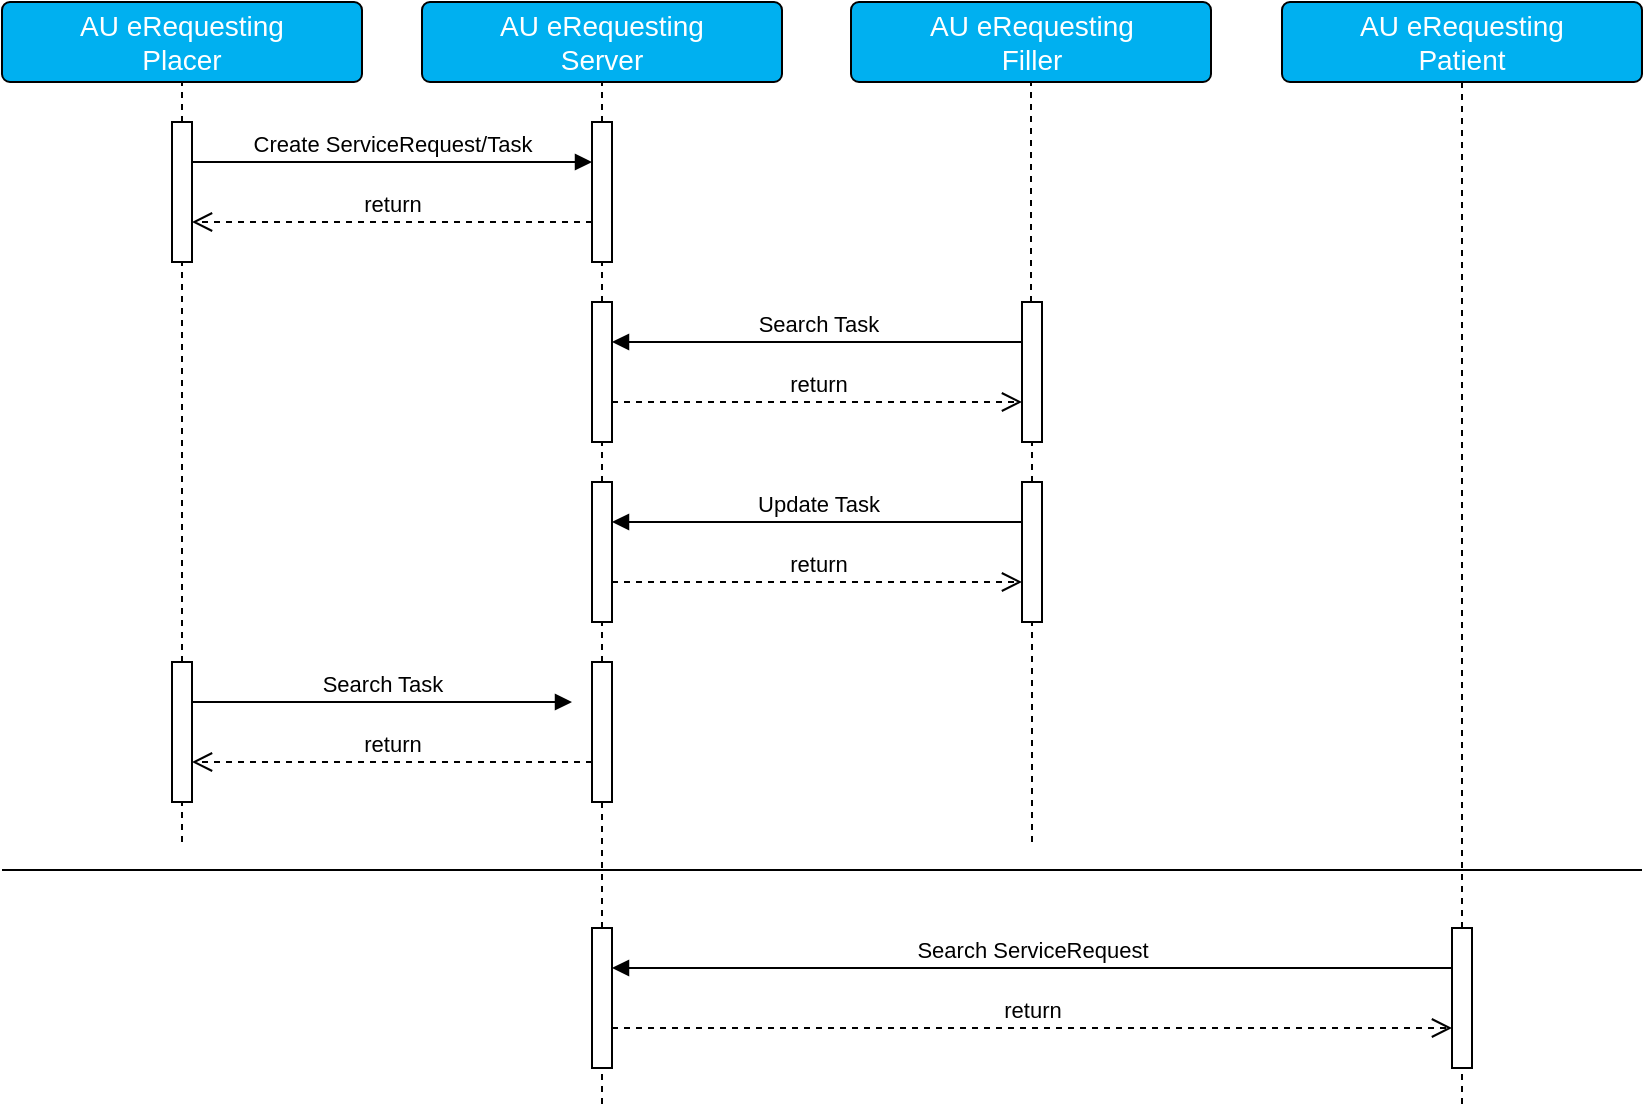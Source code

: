 <mxfile version="28.0.7">
  <diagram name="AU eRequesting Example Interaction Flow" id="6e3eQNzyMFhnfONmfpck">
    <mxGraphModel dx="1426" dy="743" grid="1" gridSize="10" guides="1" tooltips="1" connect="1" arrows="1" fold="1" page="1" pageScale="1" pageWidth="827" pageHeight="1169" math="0" shadow="0">
      <root>
        <mxCell id="0" />
        <mxCell id="1" parent="0" />
        <mxCell id="iweTTG_6KrEZdTRcbMwR-1" value="&lt;span style=&quot;font-size: 14px;&quot;&gt;AU eRequesting&lt;br&gt;Placer&lt;/span&gt;" style="rounded=1;arcSize=10;whiteSpace=wrap;html=1;align=center;fillColor=#00B0F0;fontColor=#FFFFFF;" parent="1" vertex="1">
          <mxGeometry x="4" y="20" width="180" height="40" as="geometry" />
        </mxCell>
        <mxCell id="iweTTG_6KrEZdTRcbMwR-2" value="&lt;span style=&quot;font-size: 14px;&quot;&gt;AU eRequesting&lt;br&gt;Server&lt;/span&gt;" style="rounded=1;arcSize=10;whiteSpace=wrap;html=1;align=center;fillColor=#00B0F0;fontColor=#FFFFFF;" parent="1" vertex="1">
          <mxGeometry x="214" y="20" width="180" height="40" as="geometry" />
        </mxCell>
        <mxCell id="iweTTG_6KrEZdTRcbMwR-3" value="&lt;span style=&quot;font-size: 14px;&quot;&gt;AU eRequesting&lt;br&gt;Filler&lt;/span&gt;" style="rounded=1;arcSize=10;whiteSpace=wrap;html=1;align=center;fillColor=#00B0F0;fontColor=#FFFFFF;" parent="1" vertex="1">
          <mxGeometry x="428.5" y="20" width="180" height="40" as="geometry" />
        </mxCell>
        <mxCell id="iweTTG_6KrEZdTRcbMwR-4" value="&lt;span style=&quot;font-size: 14px;&quot;&gt;AU eRequesting&lt;br&gt;Patient&lt;/span&gt;" style="rounded=1;arcSize=10;whiteSpace=wrap;html=1;align=center;fillColor=#00B0F0;fontColor=#FFFFFF;" parent="1" vertex="1">
          <mxGeometry x="644" y="20" width="180" height="40" as="geometry" />
        </mxCell>
        <mxCell id="iweTTG_6KrEZdTRcbMwR-5" value="" style="endArrow=none;dashed=1;html=1;rounded=0;entryX=0.5;entryY=1;entryDx=0;entryDy=0;" parent="1" source="iweTTG_6KrEZdTRcbMwR-14" target="iweTTG_6KrEZdTRcbMwR-1" edge="1">
          <mxGeometry width="50" height="50" relative="1" as="geometry">
            <mxPoint x="94" y="450" as="sourcePoint" />
            <mxPoint x="434" y="210" as="targetPoint" />
          </mxGeometry>
        </mxCell>
        <mxCell id="iweTTG_6KrEZdTRcbMwR-6" value="" style="endArrow=none;dashed=1;html=1;rounded=0;entryX=0.5;entryY=1;entryDx=0;entryDy=0;" parent="1" source="iweTTG_6KrEZdTRcbMwR-12" target="iweTTG_6KrEZdTRcbMwR-2" edge="1">
          <mxGeometry width="50" height="50" relative="1" as="geometry">
            <mxPoint x="294" y="450" as="sourcePoint" />
            <mxPoint x="293.5" y="190" as="targetPoint" />
          </mxGeometry>
        </mxCell>
        <mxCell id="iweTTG_6KrEZdTRcbMwR-7" value="" style="endArrow=none;dashed=1;html=1;rounded=0;entryX=0.5;entryY=1;entryDx=0;entryDy=0;" parent="1" source="iweTTG_6KrEZdTRcbMwR-26" target="iweTTG_6KrEZdTRcbMwR-3" edge="1">
          <mxGeometry width="50" height="50" relative="1" as="geometry">
            <mxPoint x="514" y="660" as="sourcePoint" />
            <mxPoint x="584" y="220" as="targetPoint" />
          </mxGeometry>
        </mxCell>
        <mxCell id="iweTTG_6KrEZdTRcbMwR-8" value="" style="endArrow=none;dashed=1;html=1;rounded=0;entryX=0.5;entryY=1;entryDx=0;entryDy=0;" parent="1" source="iweTTG_6KrEZdTRcbMwR-32" target="iweTTG_6KrEZdTRcbMwR-4" edge="1">
          <mxGeometry width="50" height="50" relative="1" as="geometry">
            <mxPoint x="714" y="650" as="sourcePoint" />
            <mxPoint x="664" y="400" as="targetPoint" />
          </mxGeometry>
        </mxCell>
        <mxCell id="iweTTG_6KrEZdTRcbMwR-9" value="Create ServiceRequest/Task" style="html=1;verticalAlign=bottom;endArrow=block;curved=0;rounded=0;" parent="1" source="iweTTG_6KrEZdTRcbMwR-14" target="iweTTG_6KrEZdTRcbMwR-12" edge="1">
          <mxGeometry relative="1" as="geometry">
            <mxPoint x="99" y="100" as="sourcePoint" />
            <mxPoint x="289" y="100" as="targetPoint" />
            <Array as="points">
              <mxPoint x="224" y="100" />
              <mxPoint x="254" y="100" />
            </Array>
          </mxGeometry>
        </mxCell>
        <mxCell id="iweTTG_6KrEZdTRcbMwR-10" value="return" style="html=1;verticalAlign=bottom;endArrow=open;dashed=1;endSize=8;curved=0;rounded=0;" parent="1" source="iweTTG_6KrEZdTRcbMwR-12" target="iweTTG_6KrEZdTRcbMwR-14" edge="1">
          <mxGeometry relative="1" as="geometry">
            <mxPoint x="99" y="130" as="targetPoint" />
            <mxPoint x="289" y="130" as="sourcePoint" />
            <Array as="points">
              <mxPoint x="194" y="130" />
            </Array>
          </mxGeometry>
        </mxCell>
        <mxCell id="iweTTG_6KrEZdTRcbMwR-11" value="" style="endArrow=none;dashed=1;html=1;rounded=0;entryX=0.5;entryY=1;entryDx=0;entryDy=0;" parent="1" source="iweTTG_6KrEZdTRcbMwR-18" target="iweTTG_6KrEZdTRcbMwR-12" edge="1">
          <mxGeometry width="50" height="50" relative="1" as="geometry">
            <mxPoint x="304" y="630" as="sourcePoint" />
            <mxPoint x="304" y="30" as="targetPoint" />
          </mxGeometry>
        </mxCell>
        <mxCell id="iweTTG_6KrEZdTRcbMwR-12" value="" style="html=1;points=[[0,0,0,0,5],[0,1,0,0,-5],[1,0,0,0,5],[1,1,0,0,-5]];perimeter=orthogonalPerimeter;outlineConnect=0;targetShapes=umlLifeline;portConstraint=eastwest;newEdgeStyle={&quot;curved&quot;:0,&quot;rounded&quot;:0};" parent="1" vertex="1">
          <mxGeometry x="299" y="80" width="10" height="70" as="geometry" />
        </mxCell>
        <mxCell id="iweTTG_6KrEZdTRcbMwR-13" value="" style="endArrow=none;dashed=1;html=1;rounded=0;entryX=0.5;entryY=1;entryDx=0;entryDy=0;" parent="1" source="iweTTG_6KrEZdTRcbMwR-20" target="iweTTG_6KrEZdTRcbMwR-14" edge="1">
          <mxGeometry width="50" height="50" relative="1" as="geometry">
            <mxPoint x="94" y="630" as="sourcePoint" />
            <mxPoint x="94" y="30" as="targetPoint" />
          </mxGeometry>
        </mxCell>
        <mxCell id="iweTTG_6KrEZdTRcbMwR-14" value="" style="html=1;points=[[0,0,0,0,5],[0,1,0,0,-5],[1,0,0,0,5],[1,1,0,0,-5]];perimeter=orthogonalPerimeter;outlineConnect=0;targetShapes=umlLifeline;portConstraint=eastwest;newEdgeStyle={&quot;curved&quot;:0,&quot;rounded&quot;:0};" parent="1" vertex="1">
          <mxGeometry x="89" y="80" width="10" height="70" as="geometry" />
        </mxCell>
        <mxCell id="iweTTG_6KrEZdTRcbMwR-15" value="Search ServiceRequest" style="html=1;verticalAlign=bottom;endArrow=block;curved=0;rounded=0;" parent="1" source="iweTTG_6KrEZdTRcbMwR-32" target="iweTTG_6KrEZdTRcbMwR-30" edge="1">
          <mxGeometry relative="1" as="geometry">
            <mxPoint x="709" y="503" as="sourcePoint" />
            <mxPoint x="299" y="503" as="targetPoint" />
            <Array as="points">
              <mxPoint x="644" y="503" />
            </Array>
            <mxPoint as="offset" />
          </mxGeometry>
        </mxCell>
        <mxCell id="iweTTG_6KrEZdTRcbMwR-16" value="return" style="html=1;verticalAlign=bottom;endArrow=open;dashed=1;endSize=8;curved=0;rounded=0;" parent="1" source="iweTTG_6KrEZdTRcbMwR-30" target="iweTTG_6KrEZdTRcbMwR-32" edge="1">
          <mxGeometry relative="1" as="geometry">
            <mxPoint x="709" y="533" as="targetPoint" />
            <mxPoint x="299" y="533" as="sourcePoint" />
            <Array as="points">
              <mxPoint x="324" y="533" />
            </Array>
          </mxGeometry>
        </mxCell>
        <mxCell id="iweTTG_6KrEZdTRcbMwR-17" value="" style="endArrow=none;dashed=1;html=1;rounded=0;entryX=0.5;entryY=1;entryDx=0;entryDy=0;" parent="1" source="iweTTG_6KrEZdTRcbMwR-24" target="iweTTG_6KrEZdTRcbMwR-18" edge="1">
          <mxGeometry width="50" height="50" relative="1" as="geometry">
            <mxPoint x="304" y="450" as="sourcePoint" />
            <mxPoint x="304" y="150" as="targetPoint" />
          </mxGeometry>
        </mxCell>
        <mxCell id="iweTTG_6KrEZdTRcbMwR-18" value="" style="html=1;points=[[0,0,0,0,5],[0,1,0,0,-5],[1,0,0,0,5],[1,1,0,0,-5]];perimeter=orthogonalPerimeter;outlineConnect=0;targetShapes=umlLifeline;portConstraint=eastwest;newEdgeStyle={&quot;curved&quot;:0,&quot;rounded&quot;:0};" parent="1" vertex="1">
          <mxGeometry x="299" y="170" width="10" height="70" as="geometry" />
        </mxCell>
        <mxCell id="iweTTG_6KrEZdTRcbMwR-19" value="" style="endArrow=none;dashed=1;html=1;rounded=0;entryX=0.5;entryY=1;entryDx=0;entryDy=0;" parent="1" target="iweTTG_6KrEZdTRcbMwR-20" edge="1">
          <mxGeometry width="50" height="50" relative="1" as="geometry">
            <mxPoint x="94" y="440" as="sourcePoint" />
            <mxPoint x="94" y="180" as="targetPoint" />
          </mxGeometry>
        </mxCell>
        <mxCell id="iweTTG_6KrEZdTRcbMwR-20" value="" style="html=1;points=[[0,0,0,0,5],[0,1,0,0,-5],[1,0,0,0,5],[1,1,0,0,-5]];perimeter=orthogonalPerimeter;outlineConnect=0;targetShapes=umlLifeline;portConstraint=eastwest;newEdgeStyle={&quot;curved&quot;:0,&quot;rounded&quot;:0};" parent="1" vertex="1">
          <mxGeometry x="89" y="350" width="10" height="70" as="geometry" />
        </mxCell>
        <mxCell id="iweTTG_6KrEZdTRcbMwR-21" value="" style="endArrow=none;dashed=1;html=1;rounded=0;entryX=0.5;entryY=1;entryDx=0;entryDy=0;" parent="1" source="iweTTG_6KrEZdTRcbMwR-30" target="iweTTG_6KrEZdTRcbMwR-22" edge="1">
          <mxGeometry width="50" height="50" relative="1" as="geometry">
            <mxPoint x="304" y="620" as="sourcePoint" />
            <mxPoint x="304" y="250" as="targetPoint" />
          </mxGeometry>
        </mxCell>
        <mxCell id="iweTTG_6KrEZdTRcbMwR-22" value="" style="html=1;points=[[0,0,0,0,5],[0,1,0,0,-5],[1,0,0,0,5],[1,1,0,0,-5]];perimeter=orthogonalPerimeter;outlineConnect=0;targetShapes=umlLifeline;portConstraint=eastwest;newEdgeStyle={&quot;curved&quot;:0,&quot;rounded&quot;:0};" parent="1" vertex="1">
          <mxGeometry x="299" y="350" width="10" height="70" as="geometry" />
        </mxCell>
        <mxCell id="iweTTG_6KrEZdTRcbMwR-23" value="" style="endArrow=none;dashed=1;html=1;rounded=0;entryX=0.5;entryY=1;entryDx=0;entryDy=0;" parent="1" source="iweTTG_6KrEZdTRcbMwR-22" target="iweTTG_6KrEZdTRcbMwR-24" edge="1">
          <mxGeometry width="50" height="50" relative="1" as="geometry">
            <mxPoint x="304" y="350" as="sourcePoint" />
            <mxPoint x="304" y="250" as="targetPoint" />
          </mxGeometry>
        </mxCell>
        <mxCell id="iweTTG_6KrEZdTRcbMwR-24" value="" style="html=1;points=[[0,0,0,0,5],[0,1,0,0,-5],[1,0,0,0,5],[1,1,0,0,-5]];perimeter=orthogonalPerimeter;outlineConnect=0;targetShapes=umlLifeline;portConstraint=eastwest;newEdgeStyle={&quot;curved&quot;:0,&quot;rounded&quot;:0};" parent="1" vertex="1">
          <mxGeometry x="299" y="260" width="10" height="70" as="geometry" />
        </mxCell>
        <mxCell id="iweTTG_6KrEZdTRcbMwR-25" value="" style="endArrow=none;dashed=1;html=1;rounded=0;entryX=0.5;entryY=1;entryDx=0;entryDy=0;" parent="1" source="iweTTG_6KrEZdTRcbMwR-28" target="iweTTG_6KrEZdTRcbMwR-26" edge="1">
          <mxGeometry width="50" height="50" relative="1" as="geometry">
            <mxPoint x="519" y="620" as="sourcePoint" />
            <mxPoint x="519" y="30" as="targetPoint" />
          </mxGeometry>
        </mxCell>
        <mxCell id="iweTTG_6KrEZdTRcbMwR-26" value="" style="html=1;points=[[0,0,0,0,5],[0,1,0,0,-5],[1,0,0,0,5],[1,1,0,0,-5]];perimeter=orthogonalPerimeter;outlineConnect=0;targetShapes=umlLifeline;portConstraint=eastwest;newEdgeStyle={&quot;curved&quot;:0,&quot;rounded&quot;:0};" parent="1" vertex="1">
          <mxGeometry x="514" y="170" width="10" height="70" as="geometry" />
        </mxCell>
        <mxCell id="iweTTG_6KrEZdTRcbMwR-27" value="" style="endArrow=none;dashed=1;html=1;rounded=0;entryX=0.5;entryY=1;entryDx=0;entryDy=0;" parent="1" target="iweTTG_6KrEZdTRcbMwR-28" edge="1">
          <mxGeometry width="50" height="50" relative="1" as="geometry">
            <mxPoint x="519" y="440" as="sourcePoint" />
            <mxPoint x="504" y="270" as="targetPoint" />
          </mxGeometry>
        </mxCell>
        <mxCell id="iweTTG_6KrEZdTRcbMwR-28" value="" style="html=1;points=[[0,0,0,0,5],[0,1,0,0,-5],[1,0,0,0,5],[1,1,0,0,-5]];perimeter=orthogonalPerimeter;outlineConnect=0;targetShapes=umlLifeline;portConstraint=eastwest;newEdgeStyle={&quot;curved&quot;:0,&quot;rounded&quot;:0};" parent="1" vertex="1">
          <mxGeometry x="514" y="260" width="10" height="70" as="geometry" />
        </mxCell>
        <mxCell id="iweTTG_6KrEZdTRcbMwR-29" value="" style="endArrow=none;dashed=1;html=1;rounded=0;entryX=0.5;entryY=1;entryDx=0;entryDy=0;" parent="1" target="iweTTG_6KrEZdTRcbMwR-30" edge="1">
          <mxGeometry width="50" height="50" relative="1" as="geometry">
            <mxPoint x="304" y="571" as="sourcePoint" />
            <mxPoint x="304" y="451" as="targetPoint" />
          </mxGeometry>
        </mxCell>
        <mxCell id="iweTTG_6KrEZdTRcbMwR-30" value="" style="html=1;points=[[0,0,0,0,5],[0,1,0,0,-5],[1,0,0,0,5],[1,1,0,0,-5]];perimeter=orthogonalPerimeter;outlineConnect=0;targetShapes=umlLifeline;portConstraint=eastwest;newEdgeStyle={&quot;curved&quot;:0,&quot;rounded&quot;:0};" parent="1" vertex="1">
          <mxGeometry x="299" y="483" width="10" height="70" as="geometry" />
        </mxCell>
        <mxCell id="iweTTG_6KrEZdTRcbMwR-31" value="" style="endArrow=none;dashed=1;html=1;rounded=0;entryX=0.5;entryY=1;entryDx=0;entryDy=0;" parent="1" target="iweTTG_6KrEZdTRcbMwR-32" edge="1">
          <mxGeometry width="50" height="50" relative="1" as="geometry">
            <mxPoint x="734" y="571" as="sourcePoint" />
            <mxPoint x="734" y="61" as="targetPoint" />
          </mxGeometry>
        </mxCell>
        <mxCell id="iweTTG_6KrEZdTRcbMwR-32" value="" style="html=1;points=[[0,0,0,0,5],[0,1,0,0,-5],[1,0,0,0,5],[1,1,0,0,-5]];perimeter=orthogonalPerimeter;outlineConnect=0;targetShapes=umlLifeline;portConstraint=eastwest;newEdgeStyle={&quot;curved&quot;:0,&quot;rounded&quot;:0};" parent="1" vertex="1">
          <mxGeometry x="729" y="483" width="10" height="70" as="geometry" />
        </mxCell>
        <mxCell id="iweTTG_6KrEZdTRcbMwR-33" value="Search Task" style="html=1;verticalAlign=bottom;endArrow=block;curved=0;rounded=0;entryX=0;entryY=0;entryDx=0;entryDy=5;entryPerimeter=0;" parent="1" source="iweTTG_6KrEZdTRcbMwR-20" edge="1">
          <mxGeometry relative="1" as="geometry">
            <mxPoint x="99" y="370" as="sourcePoint" />
            <mxPoint x="289" y="370" as="targetPoint" />
            <Array as="points">
              <mxPoint x="224" y="370" />
              <mxPoint x="254" y="370" />
            </Array>
          </mxGeometry>
        </mxCell>
        <mxCell id="iweTTG_6KrEZdTRcbMwR-34" value="return" style="html=1;verticalAlign=bottom;endArrow=open;dashed=1;endSize=8;curved=0;rounded=0;" parent="1" source="iweTTG_6KrEZdTRcbMwR-22" target="iweTTG_6KrEZdTRcbMwR-20" edge="1">
          <mxGeometry relative="1" as="geometry">
            <mxPoint x="94" y="400" as="targetPoint" />
            <mxPoint x="289" y="400" as="sourcePoint" />
            <Array as="points">
              <mxPoint x="194" y="400" />
            </Array>
          </mxGeometry>
        </mxCell>
        <mxCell id="iweTTG_6KrEZdTRcbMwR-35" value="Search Task" style="html=1;verticalAlign=bottom;endArrow=block;curved=0;rounded=0;" parent="1" source="iweTTG_6KrEZdTRcbMwR-26" target="iweTTG_6KrEZdTRcbMwR-18" edge="1">
          <mxGeometry relative="1" as="geometry">
            <mxPoint x="499" y="190" as="sourcePoint" />
            <mxPoint x="324" y="190" as="targetPoint" />
            <Array as="points">
              <mxPoint x="494" y="190" />
            </Array>
          </mxGeometry>
        </mxCell>
        <mxCell id="iweTTG_6KrEZdTRcbMwR-36" value="return" style="html=1;verticalAlign=bottom;endArrow=open;dashed=1;endSize=8;curved=0;rounded=0;" parent="1" source="iweTTG_6KrEZdTRcbMwR-18" target="iweTTG_6KrEZdTRcbMwR-26" edge="1">
          <mxGeometry relative="1" as="geometry">
            <mxPoint x="514" y="220" as="targetPoint" />
            <mxPoint x="309" y="220" as="sourcePoint" />
            <Array as="points">
              <mxPoint x="354" y="220" />
            </Array>
          </mxGeometry>
        </mxCell>
        <mxCell id="iweTTG_6KrEZdTRcbMwR-37" value="Update Task" style="html=1;verticalAlign=bottom;endArrow=block;curved=0;rounded=0;" parent="1" source="iweTTG_6KrEZdTRcbMwR-28" target="iweTTG_6KrEZdTRcbMwR-24" edge="1">
          <mxGeometry relative="1" as="geometry">
            <mxPoint x="499" y="280.0" as="sourcePoint" />
            <mxPoint x="314" y="280" as="targetPoint" />
            <Array as="points">
              <mxPoint x="484" y="280" />
            </Array>
            <mxPoint as="offset" />
          </mxGeometry>
        </mxCell>
        <mxCell id="iweTTG_6KrEZdTRcbMwR-38" value="return" style="html=1;verticalAlign=bottom;endArrow=open;dashed=1;endSize=8;curved=0;rounded=0;" parent="1" source="iweTTG_6KrEZdTRcbMwR-24" target="iweTTG_6KrEZdTRcbMwR-28" edge="1">
          <mxGeometry relative="1" as="geometry">
            <mxPoint x="499" y="310" as="targetPoint" />
            <mxPoint x="299" y="310" as="sourcePoint" />
            <Array as="points">
              <mxPoint x="324" y="310.0" />
            </Array>
          </mxGeometry>
        </mxCell>
        <mxCell id="iweTTG_6KrEZdTRcbMwR-39" value="" style="line;strokeWidth=1;fillColor=none;align=left;verticalAlign=middle;spacingTop=-1;spacingLeft=3;spacingRight=3;rotatable=0;labelPosition=right;points=[];portConstraint=eastwest;strokeColor=inherit;" parent="1" vertex="1">
          <mxGeometry x="4" y="450" width="820" height="8" as="geometry" />
        </mxCell>
      </root>
    </mxGraphModel>
  </diagram>
</mxfile>

